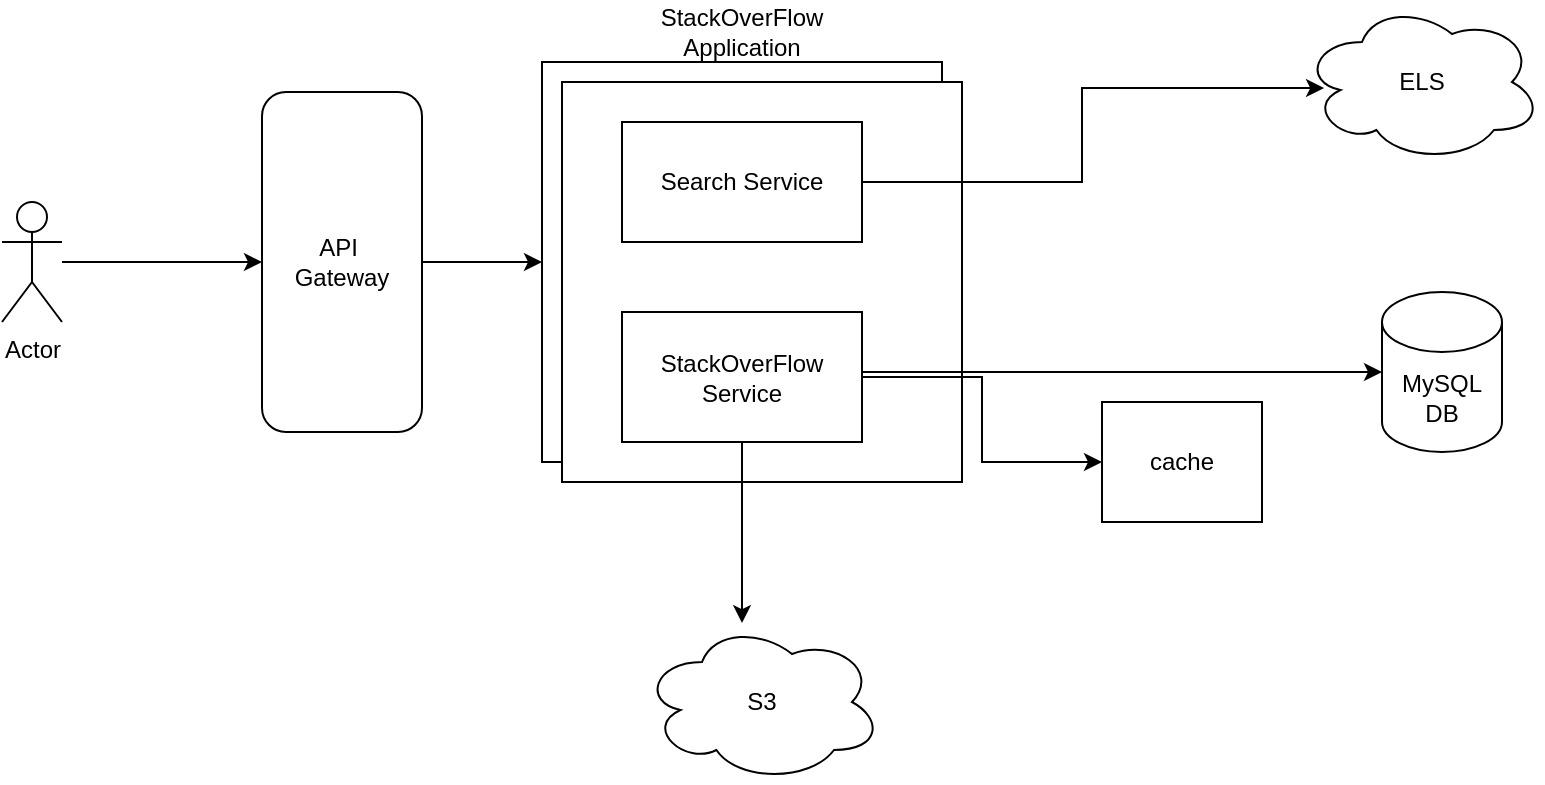 <mxfile version="24.4.0" type="device">
  <diagram name="Page-1" id="MpgtI45hoYSzAs3flKzX">
    <mxGraphModel dx="1194" dy="682" grid="1" gridSize="10" guides="1" tooltips="1" connect="1" arrows="1" fold="1" page="1" pageScale="1" pageWidth="827" pageHeight="1169" math="0" shadow="0">
      <root>
        <mxCell id="0" />
        <mxCell id="1" parent="0" />
        <mxCell id="zHANtOEIMGBG5rkSFk1E-3" value="" style="edgeStyle=orthogonalEdgeStyle;rounded=0;orthogonalLoop=1;jettySize=auto;html=1;" parent="1" source="zHANtOEIMGBG5rkSFk1E-1" target="zHANtOEIMGBG5rkSFk1E-2" edge="1">
          <mxGeometry relative="1" as="geometry" />
        </mxCell>
        <mxCell id="zHANtOEIMGBG5rkSFk1E-1" value="Actor" style="shape=umlActor;verticalLabelPosition=bottom;verticalAlign=top;html=1;outlineConnect=0;" parent="1" vertex="1">
          <mxGeometry x="20" y="280" width="30" height="60" as="geometry" />
        </mxCell>
        <mxCell id="zHANtOEIMGBG5rkSFk1E-21" value="" style="edgeStyle=orthogonalEdgeStyle;rounded=0;orthogonalLoop=1;jettySize=auto;html=1;entryX=0;entryY=0.5;entryDx=0;entryDy=0;" parent="1" source="zHANtOEIMGBG5rkSFk1E-2" target="zHANtOEIMGBG5rkSFk1E-4" edge="1">
          <mxGeometry relative="1" as="geometry" />
        </mxCell>
        <mxCell id="zHANtOEIMGBG5rkSFk1E-2" value="API&amp;nbsp;&lt;br&gt;Gateway" style="rounded=1;whiteSpace=wrap;html=1;" parent="1" vertex="1">
          <mxGeometry x="150" y="225" width="80" height="170" as="geometry" />
        </mxCell>
        <mxCell id="zHANtOEIMGBG5rkSFk1E-6" value="StackOverFlow Application" style="text;html=1;align=center;verticalAlign=middle;whiteSpace=wrap;rounded=0;" parent="1" vertex="1">
          <mxGeometry x="360" y="180" width="60" height="30" as="geometry" />
        </mxCell>
        <mxCell id="zHANtOEIMGBG5rkSFk1E-4" value="" style="whiteSpace=wrap;html=1;aspect=fixed;" parent="1" vertex="1">
          <mxGeometry x="290" y="210" width="200" height="200" as="geometry" />
        </mxCell>
        <mxCell id="zHANtOEIMGBG5rkSFk1E-10" value="ELS" style="ellipse;shape=cloud;whiteSpace=wrap;html=1;" parent="1" vertex="1">
          <mxGeometry x="670" y="180" width="120" height="80" as="geometry" />
        </mxCell>
        <mxCell id="zHANtOEIMGBG5rkSFk1E-28" value="" style="whiteSpace=wrap;html=1;aspect=fixed;" parent="1" vertex="1">
          <mxGeometry x="300" y="220" width="200" height="200" as="geometry" />
        </mxCell>
        <mxCell id="zHANtOEIMGBG5rkSFk1E-19" value="MySQL&lt;br&gt;DB" style="shape=cylinder3;whiteSpace=wrap;html=1;boundedLbl=1;backgroundOutline=1;size=15;" parent="1" vertex="1">
          <mxGeometry x="710" y="325" width="60" height="80" as="geometry" />
        </mxCell>
        <mxCell id="wUb4bXw---UR7JNTcLYH-3" value="" style="edgeStyle=orthogonalEdgeStyle;rounded=0;orthogonalLoop=1;jettySize=auto;html=1;entryX=0;entryY=0.5;entryDx=0;entryDy=0;entryPerimeter=0;" edge="1" parent="1" source="zHANtOEIMGBG5rkSFk1E-26" target="zHANtOEIMGBG5rkSFk1E-19">
          <mxGeometry relative="1" as="geometry">
            <mxPoint x="550" y="365" as="targetPoint" />
            <Array as="points">
              <mxPoint x="520" y="365" />
              <mxPoint x="520" y="365" />
            </Array>
          </mxGeometry>
        </mxCell>
        <mxCell id="wUb4bXw---UR7JNTcLYH-5" value="" style="edgeStyle=orthogonalEdgeStyle;rounded=0;orthogonalLoop=1;jettySize=auto;html=1;entryX=0;entryY=0.5;entryDx=0;entryDy=0;" edge="1" parent="1" source="zHANtOEIMGBG5rkSFk1E-26" target="wUb4bXw---UR7JNTcLYH-4">
          <mxGeometry relative="1" as="geometry" />
        </mxCell>
        <mxCell id="wUb4bXw---UR7JNTcLYH-6" value="" style="edgeStyle=orthogonalEdgeStyle;rounded=0;orthogonalLoop=1;jettySize=auto;html=1;" edge="1" parent="1" source="zHANtOEIMGBG5rkSFk1E-26" target="zHANtOEIMGBG5rkSFk1E-39">
          <mxGeometry relative="1" as="geometry">
            <Array as="points">
              <mxPoint x="390" y="470" />
              <mxPoint x="390" y="470" />
            </Array>
          </mxGeometry>
        </mxCell>
        <mxCell id="zHANtOEIMGBG5rkSFk1E-26" value="StackOverFlow Service" style="rounded=0;whiteSpace=wrap;html=1;" parent="1" vertex="1">
          <mxGeometry x="330" y="335" width="120" height="65" as="geometry" />
        </mxCell>
        <mxCell id="zHANtOEIMGBG5rkSFk1E-32" value="Search Service" style="rounded=0;whiteSpace=wrap;html=1;" parent="1" vertex="1">
          <mxGeometry x="330" y="240" width="120" height="60" as="geometry" />
        </mxCell>
        <mxCell id="zHANtOEIMGBG5rkSFk1E-33" style="edgeStyle=orthogonalEdgeStyle;rounded=0;orthogonalLoop=1;jettySize=auto;html=1;entryX=0.092;entryY=0.538;entryDx=0;entryDy=0;entryPerimeter=0;" parent="1" source="zHANtOEIMGBG5rkSFk1E-32" target="zHANtOEIMGBG5rkSFk1E-10" edge="1">
          <mxGeometry relative="1" as="geometry" />
        </mxCell>
        <mxCell id="zHANtOEIMGBG5rkSFk1E-39" value="S3" style="ellipse;shape=cloud;whiteSpace=wrap;html=1;" parent="1" vertex="1">
          <mxGeometry x="340" y="490" width="120" height="80" as="geometry" />
        </mxCell>
        <mxCell id="wUb4bXw---UR7JNTcLYH-4" value="cache" style="rounded=0;whiteSpace=wrap;html=1;" vertex="1" parent="1">
          <mxGeometry x="570" y="380" width="80" height="60" as="geometry" />
        </mxCell>
      </root>
    </mxGraphModel>
  </diagram>
</mxfile>
